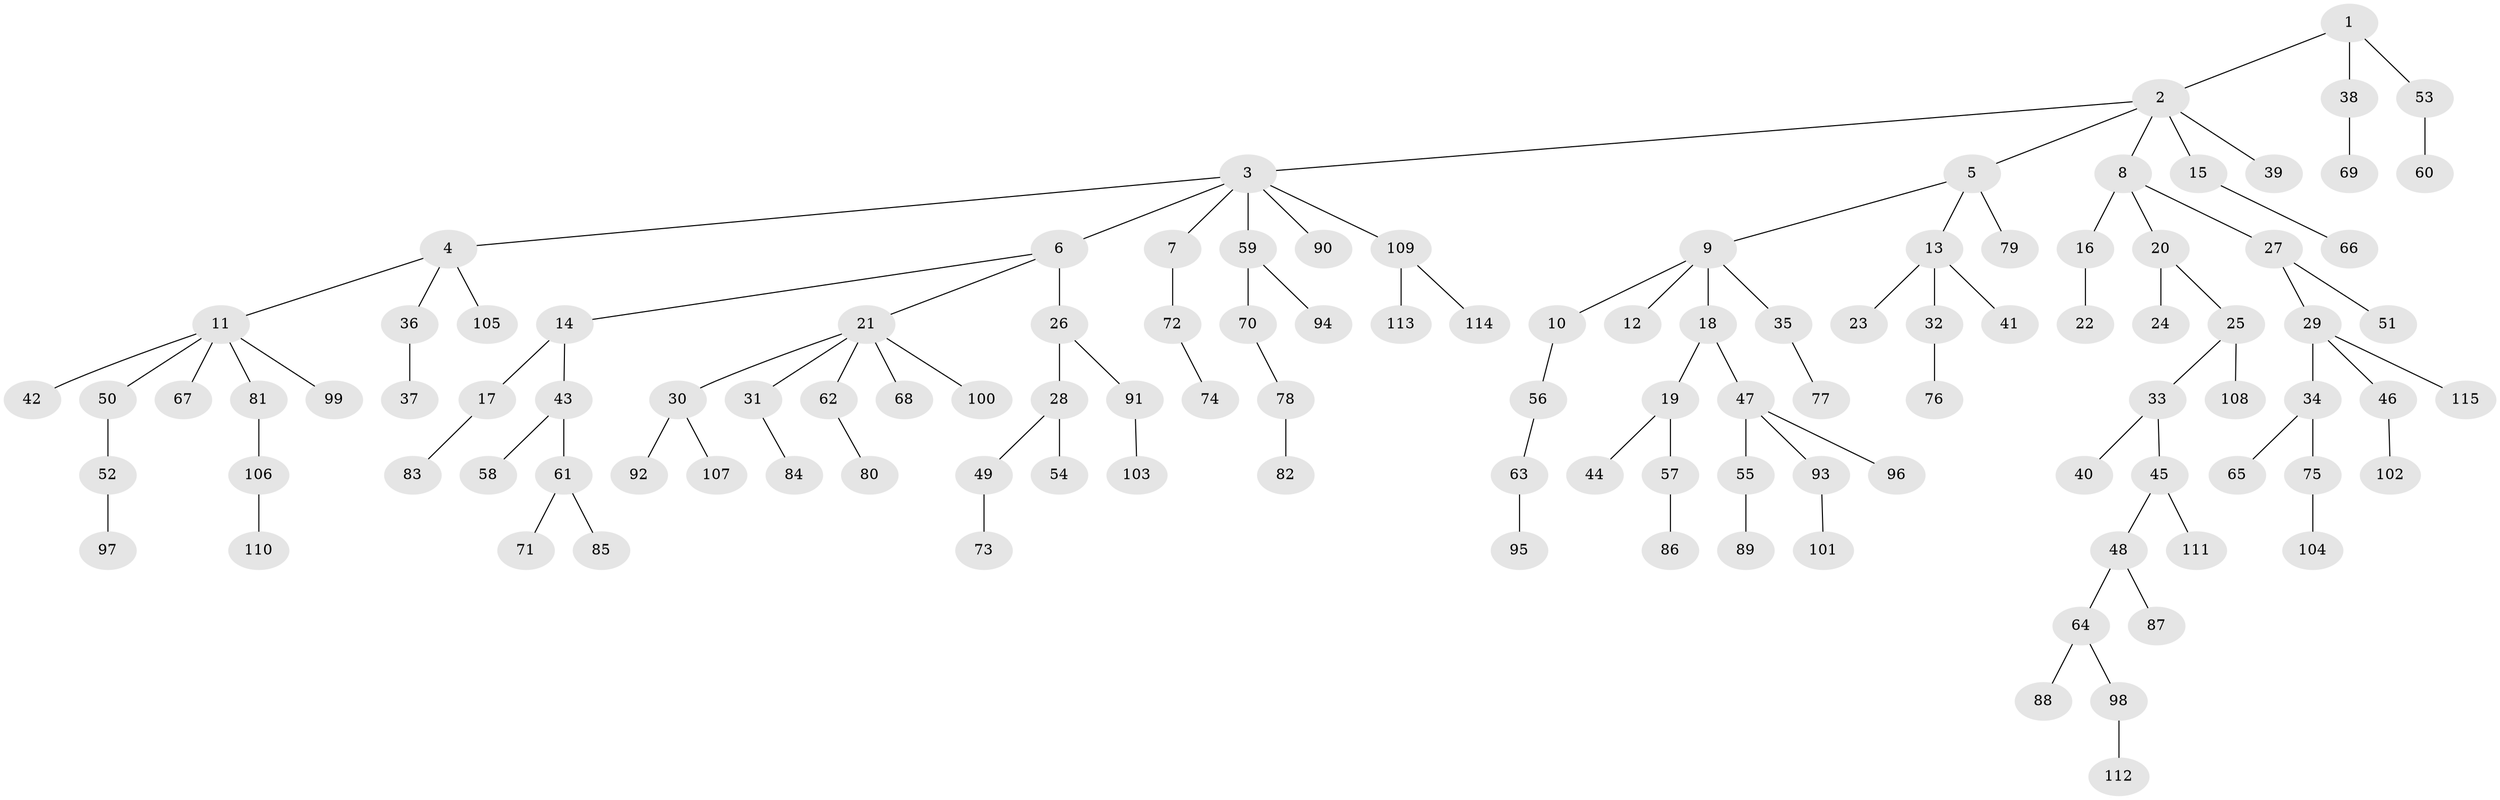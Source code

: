 // Generated by graph-tools (version 1.1) at 2025/15/03/09/25 04:15:39]
// undirected, 115 vertices, 114 edges
graph export_dot {
graph [start="1"]
  node [color=gray90,style=filled];
  1;
  2;
  3;
  4;
  5;
  6;
  7;
  8;
  9;
  10;
  11;
  12;
  13;
  14;
  15;
  16;
  17;
  18;
  19;
  20;
  21;
  22;
  23;
  24;
  25;
  26;
  27;
  28;
  29;
  30;
  31;
  32;
  33;
  34;
  35;
  36;
  37;
  38;
  39;
  40;
  41;
  42;
  43;
  44;
  45;
  46;
  47;
  48;
  49;
  50;
  51;
  52;
  53;
  54;
  55;
  56;
  57;
  58;
  59;
  60;
  61;
  62;
  63;
  64;
  65;
  66;
  67;
  68;
  69;
  70;
  71;
  72;
  73;
  74;
  75;
  76;
  77;
  78;
  79;
  80;
  81;
  82;
  83;
  84;
  85;
  86;
  87;
  88;
  89;
  90;
  91;
  92;
  93;
  94;
  95;
  96;
  97;
  98;
  99;
  100;
  101;
  102;
  103;
  104;
  105;
  106;
  107;
  108;
  109;
  110;
  111;
  112;
  113;
  114;
  115;
  1 -- 2;
  1 -- 38;
  1 -- 53;
  2 -- 3;
  2 -- 5;
  2 -- 8;
  2 -- 15;
  2 -- 39;
  3 -- 4;
  3 -- 6;
  3 -- 7;
  3 -- 59;
  3 -- 90;
  3 -- 109;
  4 -- 11;
  4 -- 36;
  4 -- 105;
  5 -- 9;
  5 -- 13;
  5 -- 79;
  6 -- 14;
  6 -- 21;
  6 -- 26;
  7 -- 72;
  8 -- 16;
  8 -- 20;
  8 -- 27;
  9 -- 10;
  9 -- 12;
  9 -- 18;
  9 -- 35;
  10 -- 56;
  11 -- 42;
  11 -- 50;
  11 -- 67;
  11 -- 81;
  11 -- 99;
  13 -- 23;
  13 -- 32;
  13 -- 41;
  14 -- 17;
  14 -- 43;
  15 -- 66;
  16 -- 22;
  17 -- 83;
  18 -- 19;
  18 -- 47;
  19 -- 44;
  19 -- 57;
  20 -- 24;
  20 -- 25;
  21 -- 30;
  21 -- 31;
  21 -- 62;
  21 -- 68;
  21 -- 100;
  25 -- 33;
  25 -- 108;
  26 -- 28;
  26 -- 91;
  27 -- 29;
  27 -- 51;
  28 -- 49;
  28 -- 54;
  29 -- 34;
  29 -- 46;
  29 -- 115;
  30 -- 92;
  30 -- 107;
  31 -- 84;
  32 -- 76;
  33 -- 40;
  33 -- 45;
  34 -- 65;
  34 -- 75;
  35 -- 77;
  36 -- 37;
  38 -- 69;
  43 -- 58;
  43 -- 61;
  45 -- 48;
  45 -- 111;
  46 -- 102;
  47 -- 55;
  47 -- 93;
  47 -- 96;
  48 -- 64;
  48 -- 87;
  49 -- 73;
  50 -- 52;
  52 -- 97;
  53 -- 60;
  55 -- 89;
  56 -- 63;
  57 -- 86;
  59 -- 70;
  59 -- 94;
  61 -- 71;
  61 -- 85;
  62 -- 80;
  63 -- 95;
  64 -- 88;
  64 -- 98;
  70 -- 78;
  72 -- 74;
  75 -- 104;
  78 -- 82;
  81 -- 106;
  91 -- 103;
  93 -- 101;
  98 -- 112;
  106 -- 110;
  109 -- 113;
  109 -- 114;
}
